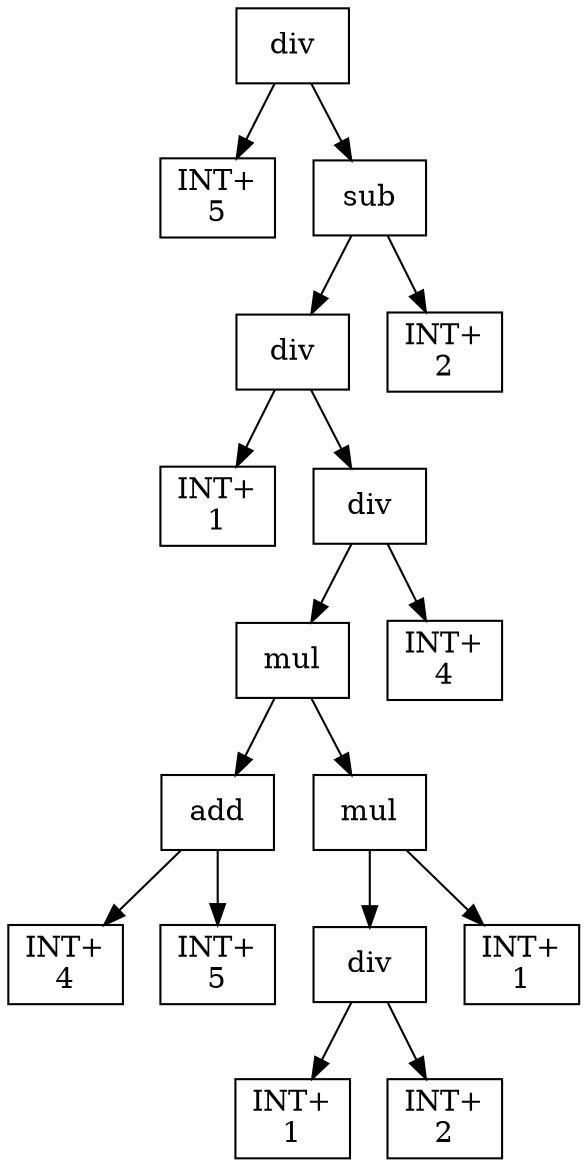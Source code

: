 digraph expr {
  node [shape=box];
  n1 [label="div"];
  n2 [label="INT+\n5"];
  n3 [label="sub"];
  n4 [label="div"];
  n5 [label="INT+\n1"];
  n6 [label="div"];
  n7 [label="mul"];
  n8 [label="add"];
  n9 [label="INT+\n4"];
  n10 [label="INT+\n5"];
  n8 -> n9;
  n8 -> n10;
  n11 [label="mul"];
  n12 [label="div"];
  n13 [label="INT+\n1"];
  n14 [label="INT+\n2"];
  n12 -> n13;
  n12 -> n14;
  n15 [label="INT+\n1"];
  n11 -> n12;
  n11 -> n15;
  n7 -> n8;
  n7 -> n11;
  n16 [label="INT+\n4"];
  n6 -> n7;
  n6 -> n16;
  n4 -> n5;
  n4 -> n6;
  n17 [label="INT+\n2"];
  n3 -> n4;
  n3 -> n17;
  n1 -> n2;
  n1 -> n3;
}
